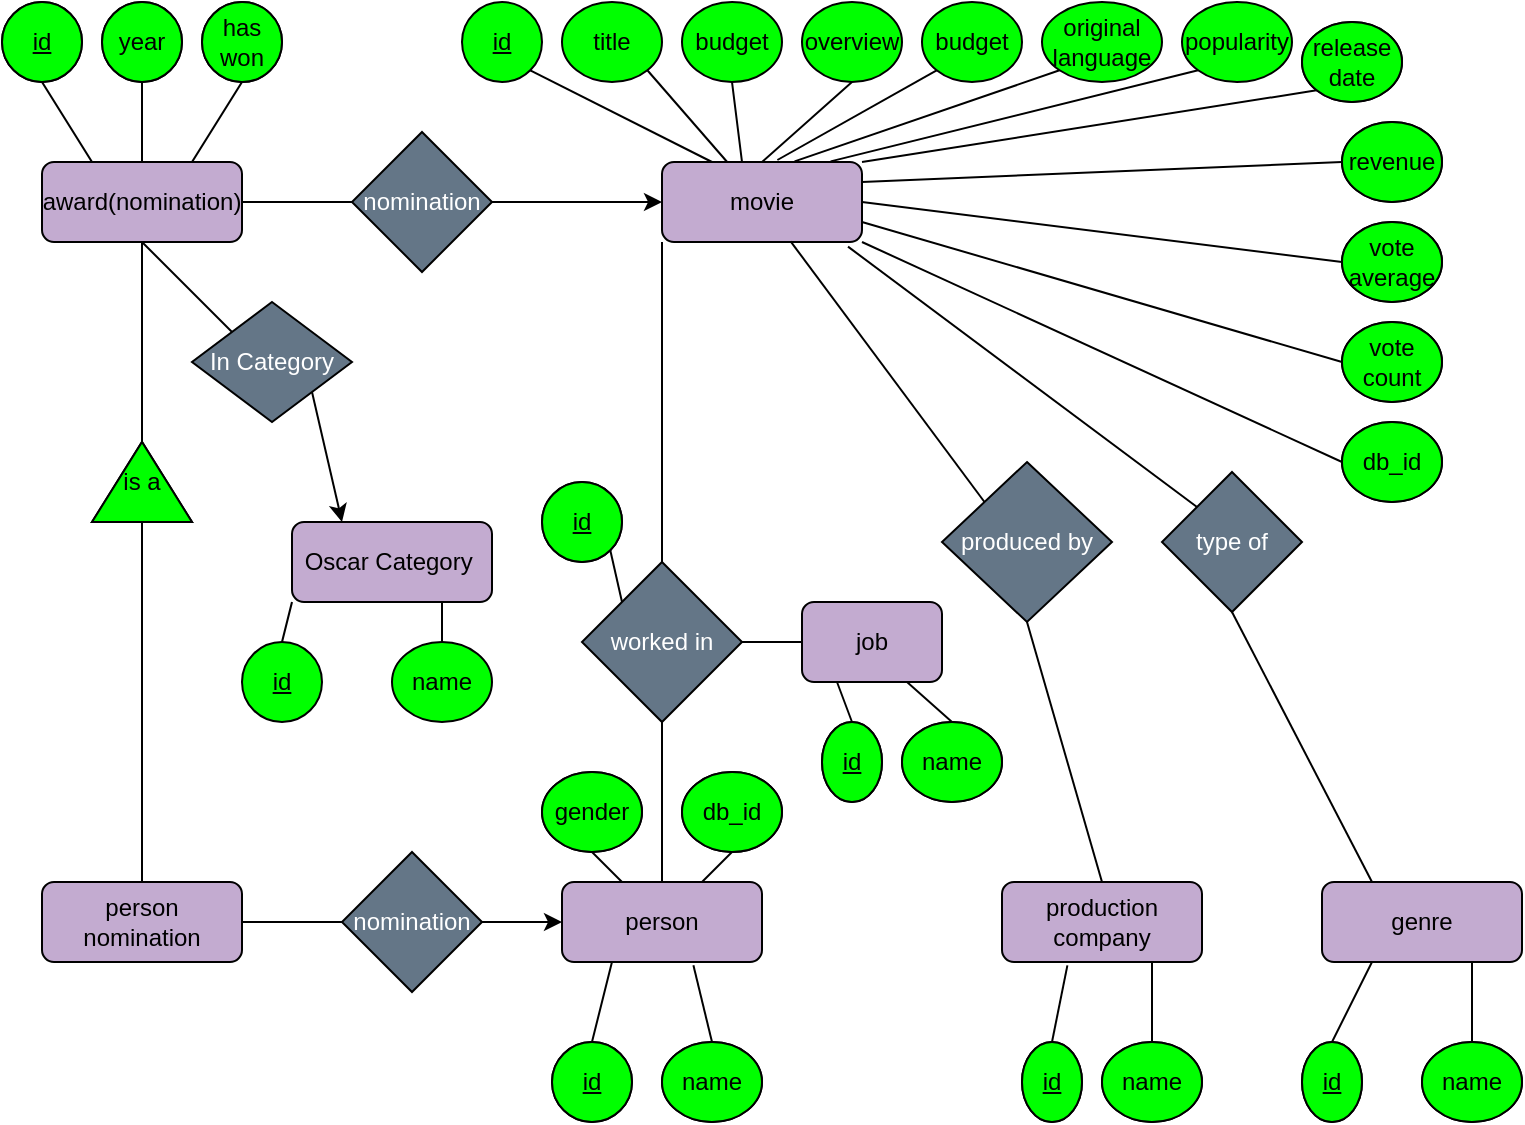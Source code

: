 <mxfile version="16.1.2" type="github">
  <diagram id="UymteN3uJPmxWQYztlvr" name="Page-1">
    <mxGraphModel dx="1209" dy="684" grid="1" gridSize="10" guides="1" tooltips="1" connect="1" arrows="1" fold="1" page="1" pageScale="1" pageWidth="850" pageHeight="1100" math="0" shadow="0">
      <root>
        <mxCell id="0" />
        <mxCell id="1" parent="0" />
        <mxCell id="pxhSSmq2vR4YPbRjKJ-k-43" style="rounded=0;orthogonalLoop=1;jettySize=auto;html=1;entryX=0;entryY=0.5;entryDx=0;entryDy=0;startArrow=none;startFill=0;endArrow=none;endFill=0;" edge="1" parent="1" target="pxhSSmq2vR4YPbRjKJ-k-39">
          <mxGeometry relative="1" as="geometry">
            <mxPoint x="440" y="150" as="sourcePoint" />
          </mxGeometry>
        </mxCell>
        <mxCell id="J_6dSlRU8AT6vWIgHPZq-2" value="movie" style="rounded=1;whiteSpace=wrap;html=1;fillColor=#C3ABD0;" parent="1" vertex="1">
          <mxGeometry x="340" y="110" width="100" height="40" as="geometry" />
        </mxCell>
        <mxCell id="J_6dSlRU8AT6vWIgHPZq-3" value="genre" style="rounded=1;whiteSpace=wrap;html=1;fillColor=#C3ABD0;" parent="1" vertex="1">
          <mxGeometry x="670" y="470" width="100" height="40" as="geometry" />
        </mxCell>
        <mxCell id="J_6dSlRU8AT6vWIgHPZq-5" value="production company" style="rounded=1;whiteSpace=wrap;html=1;fillColor=#C3ABD0;" parent="1" vertex="1">
          <mxGeometry x="510" y="470" width="100" height="40" as="geometry" />
        </mxCell>
        <mxCell id="J_6dSlRU8AT6vWIgHPZq-7" value="award(nomination)" style="rounded=1;whiteSpace=wrap;html=1;fillColor=#C3ABD0;" parent="1" vertex="1">
          <mxGeometry x="30" y="110" width="100" height="40" as="geometry" />
        </mxCell>
        <mxCell id="J_6dSlRU8AT6vWIgHPZq-9" value="person" style="rounded=1;whiteSpace=wrap;html=1;fillColor=#C3ABD0;" parent="1" vertex="1">
          <mxGeometry x="290" y="470" width="100" height="40" as="geometry" />
        </mxCell>
        <mxCell id="J_6dSlRU8AT6vWIgHPZq-11" value="&lt;font color=&quot;#ffffff&quot;&gt;nomination&lt;/font&gt;" style="rhombus;whiteSpace=wrap;html=1;fillColor=#647687;" parent="1" vertex="1">
          <mxGeometry x="185" y="95" width="70" height="70" as="geometry" />
        </mxCell>
        <mxCell id="J_6dSlRU8AT6vWIgHPZq-13" value="&lt;font color=&quot;#ffffff&quot;&gt;produced by&lt;/font&gt;" style="rhombus;whiteSpace=wrap;html=1;fillColor=#647687;" parent="1" vertex="1">
          <mxGeometry x="480" y="260" width="85" height="80" as="geometry" />
        </mxCell>
        <mxCell id="J_6dSlRU8AT6vWIgHPZq-14" value="&lt;font color=&quot;#ffffff&quot;&gt;type of&lt;/font&gt;" style="rhombus;whiteSpace=wrap;html=1;fillColor=#647687;" parent="1" vertex="1">
          <mxGeometry x="590" y="265" width="70" height="70" as="geometry" />
        </mxCell>
        <mxCell id="pxhSSmq2vR4YPbRjKJ-k-85" style="edgeStyle=none;rounded=0;orthogonalLoop=1;jettySize=auto;html=1;exitX=0;exitY=0;exitDx=0;exitDy=0;entryX=1;entryY=1;entryDx=0;entryDy=0;startArrow=none;startFill=0;endArrow=none;endFill=0;" edge="1" parent="1" source="J_6dSlRU8AT6vWIgHPZq-15" target="pxhSSmq2vR4YPbRjKJ-k-83">
          <mxGeometry relative="1" as="geometry" />
        </mxCell>
        <mxCell id="pxhSSmq2vR4YPbRjKJ-k-92" style="edgeStyle=none;rounded=0;orthogonalLoop=1;jettySize=auto;html=1;exitX=1;exitY=0.5;exitDx=0;exitDy=0;entryX=0;entryY=0.5;entryDx=0;entryDy=0;startArrow=none;startFill=0;endArrow=none;endFill=0;" edge="1" parent="1" source="J_6dSlRU8AT6vWIgHPZq-15" target="pxhSSmq2vR4YPbRjKJ-k-87">
          <mxGeometry relative="1" as="geometry" />
        </mxCell>
        <mxCell id="J_6dSlRU8AT6vWIgHPZq-15" value="&lt;font color=&quot;#ffffff&quot;&gt;worked in&lt;/font&gt;" style="rhombus;whiteSpace=wrap;html=1;fillColor=#647687;" parent="1" vertex="1">
          <mxGeometry x="300" y="310" width="80" height="80" as="geometry" />
        </mxCell>
        <mxCell id="pxhSSmq2vR4YPbRjKJ-k-1" value="" style="endArrow=none;html=1;rounded=0;exitX=0.643;exitY=0.992;exitDx=0;exitDy=0;entryX=0;entryY=0;entryDx=0;entryDy=0;exitPerimeter=0;" edge="1" parent="1" source="J_6dSlRU8AT6vWIgHPZq-2" target="J_6dSlRU8AT6vWIgHPZq-13">
          <mxGeometry width="50" height="50" relative="1" as="geometry">
            <mxPoint x="470" y="210" as="sourcePoint" />
            <mxPoint x="520" y="160" as="targetPoint" />
          </mxGeometry>
        </mxCell>
        <mxCell id="pxhSSmq2vR4YPbRjKJ-k-2" value="" style="endArrow=none;html=1;rounded=0;exitX=0.5;exitY=1;exitDx=0;exitDy=0;entryX=0.5;entryY=0;entryDx=0;entryDy=0;" edge="1" parent="1" source="J_6dSlRU8AT6vWIgHPZq-13" target="J_6dSlRU8AT6vWIgHPZq-5">
          <mxGeometry width="50" height="50" relative="1" as="geometry">
            <mxPoint x="600" y="300" as="sourcePoint" />
            <mxPoint x="650" y="250" as="targetPoint" />
            <Array as="points" />
          </mxGeometry>
        </mxCell>
        <mxCell id="pxhSSmq2vR4YPbRjKJ-k-3" value="" style="endArrow=none;html=1;rounded=0;exitX=0.93;exitY=1.058;exitDx=0;exitDy=0;entryX=0;entryY=0;entryDx=0;entryDy=0;exitPerimeter=0;" edge="1" parent="1" source="J_6dSlRU8AT6vWIgHPZq-2" target="J_6dSlRU8AT6vWIgHPZq-14">
          <mxGeometry width="50" height="50" relative="1" as="geometry">
            <mxPoint x="440" y="80" as="sourcePoint" />
            <mxPoint x="490" y="30" as="targetPoint" />
          </mxGeometry>
        </mxCell>
        <mxCell id="pxhSSmq2vR4YPbRjKJ-k-4" value="" style="endArrow=none;html=1;rounded=0;entryX=0.25;entryY=0;entryDx=0;entryDy=0;exitX=0.5;exitY=1;exitDx=0;exitDy=0;" edge="1" parent="1" source="J_6dSlRU8AT6vWIgHPZq-14" target="J_6dSlRU8AT6vWIgHPZq-3">
          <mxGeometry width="50" height="50" relative="1" as="geometry">
            <mxPoint x="610" y="80" as="sourcePoint" />
            <mxPoint x="660" y="30" as="targetPoint" />
            <Array as="points" />
          </mxGeometry>
        </mxCell>
        <mxCell id="pxhSSmq2vR4YPbRjKJ-k-6" value="" style="endArrow=none;html=1;rounded=0;exitX=0.5;exitY=0;exitDx=0;exitDy=0;entryX=0;entryY=1;entryDx=0;entryDy=0;" edge="1" parent="1" source="J_6dSlRU8AT6vWIgHPZq-15" target="J_6dSlRU8AT6vWIgHPZq-2">
          <mxGeometry width="50" height="50" relative="1" as="geometry">
            <mxPoint x="340" y="200" as="sourcePoint" />
            <mxPoint x="390" y="150" as="targetPoint" />
          </mxGeometry>
        </mxCell>
        <mxCell id="pxhSSmq2vR4YPbRjKJ-k-7" value="" style="endArrow=none;html=1;rounded=0;exitX=0.5;exitY=0;exitDx=0;exitDy=0;entryX=0.5;entryY=1;entryDx=0;entryDy=0;" edge="1" parent="1" source="J_6dSlRU8AT6vWIgHPZq-9" target="J_6dSlRU8AT6vWIgHPZq-15">
          <mxGeometry width="50" height="50" relative="1" as="geometry">
            <mxPoint x="350" y="310" as="sourcePoint" />
            <mxPoint x="400" y="260" as="targetPoint" />
          </mxGeometry>
        </mxCell>
        <mxCell id="pxhSSmq2vR4YPbRjKJ-k-8" value="" style="endArrow=classic;html=1;rounded=0;exitX=1;exitY=0.5;exitDx=0;exitDy=0;endFill=1;" edge="1" parent="1" source="J_6dSlRU8AT6vWIgHPZq-11">
          <mxGeometry width="50" height="50" relative="1" as="geometry">
            <mxPoint x="290" y="180" as="sourcePoint" />
            <mxPoint x="340" y="130" as="targetPoint" />
          </mxGeometry>
        </mxCell>
        <mxCell id="pxhSSmq2vR4YPbRjKJ-k-9" value="" style="endArrow=none;html=1;rounded=0;entryX=0;entryY=0.5;entryDx=0;entryDy=0;exitX=1;exitY=0.5;exitDx=0;exitDy=0;" edge="1" parent="1" source="J_6dSlRU8AT6vWIgHPZq-7" target="J_6dSlRU8AT6vWIgHPZq-11">
          <mxGeometry width="50" height="50" relative="1" as="geometry">
            <mxPoint x="170" y="270" as="sourcePoint" />
            <mxPoint x="220" y="220" as="targetPoint" />
          </mxGeometry>
        </mxCell>
        <mxCell id="pxhSSmq2vR4YPbRjKJ-k-12" value="&lt;font color=&quot;#ffffff&quot;&gt;In Category&lt;/font&gt;" style="rhombus;whiteSpace=wrap;html=1;fillColor=#647687;" vertex="1" parent="1">
          <mxGeometry x="105" y="180" width="80" height="60" as="geometry" />
        </mxCell>
        <mxCell id="pxhSSmq2vR4YPbRjKJ-k-14" value="Oscar Category&amp;nbsp;" style="rounded=1;whiteSpace=wrap;html=1;fillColor=#C3ABD0;" vertex="1" parent="1">
          <mxGeometry x="155" y="290" width="100" height="40" as="geometry" />
        </mxCell>
        <mxCell id="pxhSSmq2vR4YPbRjKJ-k-15" value="" style="endArrow=none;html=1;rounded=0;entryX=1;entryY=1;entryDx=0;entryDy=0;exitX=0.25;exitY=0;exitDx=0;exitDy=0;endFill=0;startArrow=classic;startFill=1;" edge="1" parent="1" source="pxhSSmq2vR4YPbRjKJ-k-14" target="pxhSSmq2vR4YPbRjKJ-k-12">
          <mxGeometry width="50" height="50" relative="1" as="geometry">
            <mxPoint x="130" y="520" as="sourcePoint" />
            <mxPoint x="180" y="470" as="targetPoint" />
          </mxGeometry>
        </mxCell>
        <mxCell id="pxhSSmq2vR4YPbRjKJ-k-16" value="" style="endArrow=none;html=1;rounded=0;entryX=0.5;entryY=1;entryDx=0;entryDy=0;exitX=0;exitY=0;exitDx=0;exitDy=0;" edge="1" parent="1" source="pxhSSmq2vR4YPbRjKJ-k-12" target="J_6dSlRU8AT6vWIgHPZq-7">
          <mxGeometry width="50" height="50" relative="1" as="geometry">
            <mxPoint x="90" y="370" as="sourcePoint" />
            <mxPoint x="140" y="320" as="targetPoint" />
          </mxGeometry>
        </mxCell>
        <mxCell id="pxhSSmq2vR4YPbRjKJ-k-17" value="is a" style="triangle;whiteSpace=wrap;html=1;direction=north;" vertex="1" parent="1">
          <mxGeometry x="55" y="250" width="50" height="40" as="geometry" />
        </mxCell>
        <mxCell id="pxhSSmq2vR4YPbRjKJ-k-19" value="person nomination" style="rounded=1;whiteSpace=wrap;html=1;fillColor=#C3ABD0;" vertex="1" parent="1">
          <mxGeometry x="30" y="470" width="100" height="40" as="geometry" />
        </mxCell>
        <mxCell id="pxhSSmq2vR4YPbRjKJ-k-20" value="" style="endArrow=none;html=1;rounded=0;exitX=1;exitY=0.5;exitDx=0;exitDy=0;" edge="1" parent="1" source="pxhSSmq2vR4YPbRjKJ-k-17">
          <mxGeometry width="50" height="50" relative="1" as="geometry">
            <mxPoint x="30" y="200" as="sourcePoint" />
            <mxPoint x="80" y="150" as="targetPoint" />
          </mxGeometry>
        </mxCell>
        <mxCell id="pxhSSmq2vR4YPbRjKJ-k-23" value="&lt;font color=&quot;#ffffff&quot;&gt;nomination&lt;/font&gt;" style="rhombus;whiteSpace=wrap;html=1;fillColor=#647687;" vertex="1" parent="1">
          <mxGeometry x="180" y="455" width="70" height="70" as="geometry" />
        </mxCell>
        <mxCell id="pxhSSmq2vR4YPbRjKJ-k-25" value="" style="endArrow=none;html=1;rounded=0;entryX=0;entryY=0.5;entryDx=0;entryDy=0;exitX=1;exitY=0.5;exitDx=0;exitDy=0;" edge="1" parent="1" source="pxhSSmq2vR4YPbRjKJ-k-19" target="pxhSSmq2vR4YPbRjKJ-k-23">
          <mxGeometry width="50" height="50" relative="1" as="geometry">
            <mxPoint x="125" y="489.5" as="sourcePoint" />
            <mxPoint x="180" y="489.5" as="targetPoint" />
          </mxGeometry>
        </mxCell>
        <mxCell id="pxhSSmq2vR4YPbRjKJ-k-26" value="" style="endArrow=classic;html=1;rounded=0;exitX=1;exitY=0.5;exitDx=0;exitDy=0;endFill=1;entryX=0;entryY=0.5;entryDx=0;entryDy=0;" edge="1" parent="1" source="pxhSSmq2vR4YPbRjKJ-k-23" target="J_6dSlRU8AT6vWIgHPZq-9">
          <mxGeometry width="50" height="50" relative="1" as="geometry">
            <mxPoint x="250" y="489.5" as="sourcePoint" />
            <mxPoint x="335" y="489.5" as="targetPoint" />
          </mxGeometry>
        </mxCell>
        <mxCell id="pxhSSmq2vR4YPbRjKJ-k-54" style="edgeStyle=none;rounded=0;orthogonalLoop=1;jettySize=auto;html=1;exitX=1;exitY=1;exitDx=0;exitDy=0;entryX=0.25;entryY=0;entryDx=0;entryDy=0;startArrow=none;startFill=0;endArrow=none;endFill=0;" edge="1" parent="1" source="pxhSSmq2vR4YPbRjKJ-k-27" target="J_6dSlRU8AT6vWIgHPZq-2">
          <mxGeometry relative="1" as="geometry" />
        </mxCell>
        <mxCell id="pxhSSmq2vR4YPbRjKJ-k-27" value="&lt;u&gt;id&lt;/u&gt;" style="ellipse;whiteSpace=wrap;html=1;fillColor=#00FF00;" vertex="1" parent="1">
          <mxGeometry x="240" y="30" width="40" height="40" as="geometry" />
        </mxCell>
        <mxCell id="pxhSSmq2vR4YPbRjKJ-k-53" style="edgeStyle=none;rounded=0;orthogonalLoop=1;jettySize=auto;html=1;exitX=1;exitY=1;exitDx=0;exitDy=0;startArrow=none;startFill=0;endArrow=none;endFill=0;" edge="1" parent="1" source="pxhSSmq2vR4YPbRjKJ-k-28" target="J_6dSlRU8AT6vWIgHPZq-2">
          <mxGeometry relative="1" as="geometry" />
        </mxCell>
        <mxCell id="pxhSSmq2vR4YPbRjKJ-k-28" value="title" style="ellipse;whiteSpace=wrap;html=1;fillColor=#00FF00;" vertex="1" parent="1">
          <mxGeometry x="290" y="30" width="50" height="40" as="geometry" />
        </mxCell>
        <mxCell id="pxhSSmq2vR4YPbRjKJ-k-52" style="edgeStyle=none;rounded=0;orthogonalLoop=1;jettySize=auto;html=1;exitX=0.5;exitY=1;exitDx=0;exitDy=0;startArrow=none;startFill=0;endArrow=none;endFill=0;" edge="1" parent="1" source="pxhSSmq2vR4YPbRjKJ-k-29">
          <mxGeometry relative="1" as="geometry">
            <mxPoint x="380" y="110" as="targetPoint" />
          </mxGeometry>
        </mxCell>
        <mxCell id="pxhSSmq2vR4YPbRjKJ-k-29" value="budget" style="ellipse;whiteSpace=wrap;html=1;fillColor=#00FF00;" vertex="1" parent="1">
          <mxGeometry x="350" y="30" width="50" height="40" as="geometry" />
        </mxCell>
        <mxCell id="pxhSSmq2vR4YPbRjKJ-k-51" style="edgeStyle=none;rounded=0;orthogonalLoop=1;jettySize=auto;html=1;exitX=0.5;exitY=1;exitDx=0;exitDy=0;entryX=0.5;entryY=0;entryDx=0;entryDy=0;startArrow=none;startFill=0;endArrow=none;endFill=0;" edge="1" parent="1" source="pxhSSmq2vR4YPbRjKJ-k-30" target="J_6dSlRU8AT6vWIgHPZq-2">
          <mxGeometry relative="1" as="geometry" />
        </mxCell>
        <mxCell id="pxhSSmq2vR4YPbRjKJ-k-30" value="overview" style="ellipse;whiteSpace=wrap;html=1;fillColor=#00FF00;" vertex="1" parent="1">
          <mxGeometry x="410" y="30" width="50" height="40" as="geometry" />
        </mxCell>
        <mxCell id="pxhSSmq2vR4YPbRjKJ-k-49" style="edgeStyle=none;rounded=0;orthogonalLoop=1;jettySize=auto;html=1;exitX=0;exitY=1;exitDx=0;exitDy=0;entryX=0.663;entryY=-0.008;entryDx=0;entryDy=0;entryPerimeter=0;startArrow=none;startFill=0;endArrow=none;endFill=0;" edge="1" parent="1" source="pxhSSmq2vR4YPbRjKJ-k-31" target="J_6dSlRU8AT6vWIgHPZq-2">
          <mxGeometry relative="1" as="geometry" />
        </mxCell>
        <mxCell id="pxhSSmq2vR4YPbRjKJ-k-31" value="original&lt;br&gt;language" style="ellipse;whiteSpace=wrap;html=1;fillColor=#00FF00;" vertex="1" parent="1">
          <mxGeometry x="530" y="30" width="60" height="40" as="geometry" />
        </mxCell>
        <mxCell id="pxhSSmq2vR4YPbRjKJ-k-32" style="edgeStyle=orthogonalEdgeStyle;rounded=0;orthogonalLoop=1;jettySize=auto;html=1;exitX=0.5;exitY=1;exitDx=0;exitDy=0;startArrow=classic;startFill=1;endArrow=none;endFill=0;" edge="1" parent="1" source="pxhSSmq2vR4YPbRjKJ-k-29" target="pxhSSmq2vR4YPbRjKJ-k-29">
          <mxGeometry relative="1" as="geometry" />
        </mxCell>
        <mxCell id="pxhSSmq2vR4YPbRjKJ-k-34" value="" style="endArrow=none;html=1;rounded=0;exitX=0.5;exitY=0;exitDx=0;exitDy=0;entryX=0;entryY=0.5;entryDx=0;entryDy=0;" edge="1" parent="1" source="pxhSSmq2vR4YPbRjKJ-k-19" target="pxhSSmq2vR4YPbRjKJ-k-17">
          <mxGeometry width="50" height="50" relative="1" as="geometry">
            <mxPoint x="79.5" y="470" as="sourcePoint" />
            <mxPoint x="79.5" y="370" as="targetPoint" />
          </mxGeometry>
        </mxCell>
        <mxCell id="pxhSSmq2vR4YPbRjKJ-k-46" style="edgeStyle=none;rounded=0;orthogonalLoop=1;jettySize=auto;html=1;exitX=0;exitY=0.5;exitDx=0;exitDy=0;startArrow=none;startFill=0;endArrow=none;endFill=0;" edge="1" parent="1" source="pxhSSmq2vR4YPbRjKJ-k-35">
          <mxGeometry relative="1" as="geometry">
            <mxPoint x="440" y="120" as="targetPoint" />
          </mxGeometry>
        </mxCell>
        <mxCell id="pxhSSmq2vR4YPbRjKJ-k-35" value="revenue" style="ellipse;whiteSpace=wrap;html=1;" vertex="1" parent="1">
          <mxGeometry x="680" y="90" width="50" height="40" as="geometry" />
        </mxCell>
        <mxCell id="pxhSSmq2vR4YPbRjKJ-k-47" style="edgeStyle=none;rounded=0;orthogonalLoop=1;jettySize=auto;html=1;exitX=0;exitY=1;exitDx=0;exitDy=0;entryX=1;entryY=0;entryDx=0;entryDy=0;startArrow=none;startFill=0;endArrow=none;endFill=0;" edge="1" parent="1" source="pxhSSmq2vR4YPbRjKJ-k-36" target="J_6dSlRU8AT6vWIgHPZq-2">
          <mxGeometry relative="1" as="geometry" />
        </mxCell>
        <mxCell id="pxhSSmq2vR4YPbRjKJ-k-36" value="release&lt;br&gt;date" style="ellipse;whiteSpace=wrap;html=1;" vertex="1" parent="1">
          <mxGeometry x="660" y="40" width="50" height="40" as="geometry" />
        </mxCell>
        <mxCell id="pxhSSmq2vR4YPbRjKJ-k-48" style="edgeStyle=none;rounded=0;orthogonalLoop=1;jettySize=auto;html=1;exitX=0;exitY=1;exitDx=0;exitDy=0;entryX=0.843;entryY=-0.008;entryDx=0;entryDy=0;entryPerimeter=0;startArrow=none;startFill=0;endArrow=none;endFill=0;" edge="1" parent="1" source="pxhSSmq2vR4YPbRjKJ-k-37" target="J_6dSlRU8AT6vWIgHPZq-2">
          <mxGeometry relative="1" as="geometry" />
        </mxCell>
        <mxCell id="pxhSSmq2vR4YPbRjKJ-k-37" value="popularity" style="ellipse;whiteSpace=wrap;html=1;fillColor=#00FF00;" vertex="1" parent="1">
          <mxGeometry x="600" y="30" width="55" height="40" as="geometry" />
        </mxCell>
        <mxCell id="pxhSSmq2vR4YPbRjKJ-k-50" style="edgeStyle=none;rounded=0;orthogonalLoop=1;jettySize=auto;html=1;exitX=0;exitY=1;exitDx=0;exitDy=0;entryX=0.577;entryY=-0.025;entryDx=0;entryDy=0;entryPerimeter=0;startArrow=none;startFill=0;endArrow=none;endFill=0;" edge="1" parent="1" source="pxhSSmq2vR4YPbRjKJ-k-38" target="J_6dSlRU8AT6vWIgHPZq-2">
          <mxGeometry relative="1" as="geometry" />
        </mxCell>
        <mxCell id="pxhSSmq2vR4YPbRjKJ-k-38" value="budget" style="ellipse;whiteSpace=wrap;html=1;fillColor=#00FF00;" vertex="1" parent="1">
          <mxGeometry x="470" y="30" width="50" height="40" as="geometry" />
        </mxCell>
        <mxCell id="pxhSSmq2vR4YPbRjKJ-k-39" value="db_id" style="ellipse;whiteSpace=wrap;html=1;" vertex="1" parent="1">
          <mxGeometry x="680" y="240" width="50" height="40" as="geometry" />
        </mxCell>
        <mxCell id="pxhSSmq2vR4YPbRjKJ-k-44" style="edgeStyle=none;rounded=0;orthogonalLoop=1;jettySize=auto;html=1;exitX=0;exitY=0.5;exitDx=0;exitDy=0;startArrow=none;startFill=0;endArrow=none;endFill=0;" edge="1" parent="1" source="pxhSSmq2vR4YPbRjKJ-k-40">
          <mxGeometry relative="1" as="geometry">
            <mxPoint x="440" y="140" as="targetPoint" />
          </mxGeometry>
        </mxCell>
        <mxCell id="pxhSSmq2vR4YPbRjKJ-k-40" value="vote&lt;br&gt;count" style="ellipse;whiteSpace=wrap;html=1;" vertex="1" parent="1">
          <mxGeometry x="680" y="190" width="50" height="40" as="geometry" />
        </mxCell>
        <mxCell id="pxhSSmq2vR4YPbRjKJ-k-45" style="edgeStyle=none;rounded=0;orthogonalLoop=1;jettySize=auto;html=1;exitX=0;exitY=0.5;exitDx=0;exitDy=0;startArrow=none;startFill=0;endArrow=none;endFill=0;" edge="1" parent="1" source="pxhSSmq2vR4YPbRjKJ-k-41">
          <mxGeometry relative="1" as="geometry">
            <mxPoint x="440" y="130" as="targetPoint" />
          </mxGeometry>
        </mxCell>
        <mxCell id="pxhSSmq2vR4YPbRjKJ-k-41" value="vote&lt;br&gt;average" style="ellipse;whiteSpace=wrap;html=1;" vertex="1" parent="1">
          <mxGeometry x="680" y="140" width="50" height="40" as="geometry" />
        </mxCell>
        <mxCell id="pxhSSmq2vR4YPbRjKJ-k-63" style="edgeStyle=none;rounded=0;orthogonalLoop=1;jettySize=auto;html=1;exitX=0.5;exitY=0;exitDx=0;exitDy=0;entryX=0.75;entryY=1;entryDx=0;entryDy=0;startArrow=none;startFill=0;endArrow=none;endFill=0;" edge="1" parent="1" source="pxhSSmq2vR4YPbRjKJ-k-56" target="J_6dSlRU8AT6vWIgHPZq-3">
          <mxGeometry relative="1" as="geometry" />
        </mxCell>
        <mxCell id="pxhSSmq2vR4YPbRjKJ-k-56" value="name" style="ellipse;whiteSpace=wrap;html=1;" vertex="1" parent="1">
          <mxGeometry x="720" y="550" width="50" height="40" as="geometry" />
        </mxCell>
        <mxCell id="pxhSSmq2vR4YPbRjKJ-k-62" style="edgeStyle=none;rounded=0;orthogonalLoop=1;jettySize=auto;html=1;exitX=0.5;exitY=0;exitDx=0;exitDy=0;entryX=0.25;entryY=1;entryDx=0;entryDy=0;startArrow=none;startFill=0;endArrow=none;endFill=0;" edge="1" parent="1" source="pxhSSmq2vR4YPbRjKJ-k-57" target="J_6dSlRU8AT6vWIgHPZq-3">
          <mxGeometry relative="1" as="geometry" />
        </mxCell>
        <mxCell id="pxhSSmq2vR4YPbRjKJ-k-57" value="&lt;u&gt;id&lt;/u&gt;" style="ellipse;whiteSpace=wrap;html=1;" vertex="1" parent="1">
          <mxGeometry x="660" y="550" width="30" height="40" as="geometry" />
        </mxCell>
        <mxCell id="pxhSSmq2vR4YPbRjKJ-k-61" style="edgeStyle=none;rounded=0;orthogonalLoop=1;jettySize=auto;html=1;exitX=0.5;exitY=0;exitDx=0;exitDy=0;entryX=0.327;entryY=1.042;entryDx=0;entryDy=0;entryPerimeter=0;startArrow=none;startFill=0;endArrow=none;endFill=0;" edge="1" parent="1" source="pxhSSmq2vR4YPbRjKJ-k-58" target="J_6dSlRU8AT6vWIgHPZq-5">
          <mxGeometry relative="1" as="geometry" />
        </mxCell>
        <mxCell id="pxhSSmq2vR4YPbRjKJ-k-58" value="&lt;u&gt;id&lt;/u&gt;" style="ellipse;whiteSpace=wrap;html=1;" vertex="1" parent="1">
          <mxGeometry x="520" y="550" width="30" height="40" as="geometry" />
        </mxCell>
        <mxCell id="pxhSSmq2vR4YPbRjKJ-k-60" style="edgeStyle=none;rounded=0;orthogonalLoop=1;jettySize=auto;html=1;exitX=0.5;exitY=0;exitDx=0;exitDy=0;entryX=0.75;entryY=1;entryDx=0;entryDy=0;startArrow=none;startFill=0;endArrow=none;endFill=0;" edge="1" parent="1" source="pxhSSmq2vR4YPbRjKJ-k-59" target="J_6dSlRU8AT6vWIgHPZq-5">
          <mxGeometry relative="1" as="geometry" />
        </mxCell>
        <mxCell id="pxhSSmq2vR4YPbRjKJ-k-59" value="name" style="ellipse;whiteSpace=wrap;html=1;" vertex="1" parent="1">
          <mxGeometry x="560" y="550" width="50" height="40" as="geometry" />
        </mxCell>
        <mxCell id="pxhSSmq2vR4YPbRjKJ-k-71" style="edgeStyle=none;rounded=0;orthogonalLoop=1;jettySize=auto;html=1;exitX=0.5;exitY=0;exitDx=0;exitDy=0;entryX=0.25;entryY=1;entryDx=0;entryDy=0;startArrow=none;startFill=0;endArrow=none;endFill=0;" edge="1" parent="1" source="pxhSSmq2vR4YPbRjKJ-k-64" target="J_6dSlRU8AT6vWIgHPZq-9">
          <mxGeometry relative="1" as="geometry" />
        </mxCell>
        <mxCell id="pxhSSmq2vR4YPbRjKJ-k-64" value="&lt;u&gt;id&lt;/u&gt;" style="ellipse;whiteSpace=wrap;html=1;fillColor=#00FF00;" vertex="1" parent="1">
          <mxGeometry x="285" y="550" width="40" height="40" as="geometry" />
        </mxCell>
        <mxCell id="pxhSSmq2vR4YPbRjKJ-k-70" style="edgeStyle=none;rounded=0;orthogonalLoop=1;jettySize=auto;html=1;exitX=0.5;exitY=0;exitDx=0;exitDy=0;entryX=0.657;entryY=1.042;entryDx=0;entryDy=0;entryPerimeter=0;startArrow=none;startFill=0;endArrow=none;endFill=0;" edge="1" parent="1" source="pxhSSmq2vR4YPbRjKJ-k-65" target="J_6dSlRU8AT6vWIgHPZq-9">
          <mxGeometry relative="1" as="geometry" />
        </mxCell>
        <mxCell id="pxhSSmq2vR4YPbRjKJ-k-65" value="name" style="ellipse;whiteSpace=wrap;html=1;" vertex="1" parent="1">
          <mxGeometry x="340" y="550" width="50" height="40" as="geometry" />
        </mxCell>
        <mxCell id="pxhSSmq2vR4YPbRjKJ-k-69" style="edgeStyle=none;rounded=0;orthogonalLoop=1;jettySize=auto;html=1;exitX=0.5;exitY=1;exitDx=0;exitDy=0;startArrow=none;startFill=0;endArrow=none;endFill=0;" edge="1" parent="1" source="pxhSSmq2vR4YPbRjKJ-k-66">
          <mxGeometry relative="1" as="geometry">
            <mxPoint x="360" y="470" as="targetPoint" />
          </mxGeometry>
        </mxCell>
        <mxCell id="pxhSSmq2vR4YPbRjKJ-k-66" value="db_id" style="ellipse;whiteSpace=wrap;html=1;" vertex="1" parent="1">
          <mxGeometry x="350" y="415" width="50" height="40" as="geometry" />
        </mxCell>
        <mxCell id="pxhSSmq2vR4YPbRjKJ-k-68" style="edgeStyle=none;rounded=0;orthogonalLoop=1;jettySize=auto;html=1;exitX=0.5;exitY=1;exitDx=0;exitDy=0;startArrow=none;startFill=0;endArrow=none;endFill=0;" edge="1" parent="1" source="pxhSSmq2vR4YPbRjKJ-k-67" target="J_6dSlRU8AT6vWIgHPZq-9">
          <mxGeometry relative="1" as="geometry" />
        </mxCell>
        <mxCell id="pxhSSmq2vR4YPbRjKJ-k-67" value="gender" style="ellipse;whiteSpace=wrap;html=1;" vertex="1" parent="1">
          <mxGeometry x="280" y="415" width="50" height="40" as="geometry" />
        </mxCell>
        <mxCell id="pxhSSmq2vR4YPbRjKJ-k-78" style="edgeStyle=none;rounded=0;orthogonalLoop=1;jettySize=auto;html=1;exitX=0.5;exitY=1;exitDx=0;exitDy=0;entryX=0.25;entryY=0;entryDx=0;entryDy=0;startArrow=none;startFill=0;endArrow=none;endFill=0;" edge="1" parent="1" source="pxhSSmq2vR4YPbRjKJ-k-72" target="J_6dSlRU8AT6vWIgHPZq-7">
          <mxGeometry relative="1" as="geometry" />
        </mxCell>
        <mxCell id="pxhSSmq2vR4YPbRjKJ-k-72" value="&lt;u&gt;id&lt;/u&gt;" style="ellipse;whiteSpace=wrap;html=1;" vertex="1" parent="1">
          <mxGeometry x="10" y="30" width="40" height="40" as="geometry" />
        </mxCell>
        <mxCell id="pxhSSmq2vR4YPbRjKJ-k-77" style="edgeStyle=none;rounded=0;orthogonalLoop=1;jettySize=auto;html=1;exitX=0.5;exitY=1;exitDx=0;exitDy=0;entryX=0.5;entryY=0;entryDx=0;entryDy=0;startArrow=none;startFill=0;endArrow=none;endFill=0;" edge="1" parent="1" source="pxhSSmq2vR4YPbRjKJ-k-73" target="J_6dSlRU8AT6vWIgHPZq-7">
          <mxGeometry relative="1" as="geometry" />
        </mxCell>
        <mxCell id="pxhSSmq2vR4YPbRjKJ-k-73" value="year" style="ellipse;whiteSpace=wrap;html=1;" vertex="1" parent="1">
          <mxGeometry x="60" y="30" width="40" height="40" as="geometry" />
        </mxCell>
        <mxCell id="pxhSSmq2vR4YPbRjKJ-k-76" style="edgeStyle=none;rounded=0;orthogonalLoop=1;jettySize=auto;html=1;exitX=0.5;exitY=1;exitDx=0;exitDy=0;entryX=0.75;entryY=0;entryDx=0;entryDy=0;startArrow=none;startFill=0;endArrow=none;endFill=0;" edge="1" parent="1" source="pxhSSmq2vR4YPbRjKJ-k-74" target="J_6dSlRU8AT6vWIgHPZq-7">
          <mxGeometry relative="1" as="geometry" />
        </mxCell>
        <mxCell id="pxhSSmq2vR4YPbRjKJ-k-74" value="has&lt;br&gt;won" style="ellipse;whiteSpace=wrap;html=1;" vertex="1" parent="1">
          <mxGeometry x="110" y="30" width="40" height="40" as="geometry" />
        </mxCell>
        <mxCell id="pxhSSmq2vR4YPbRjKJ-k-79" style="edgeStyle=none;rounded=0;orthogonalLoop=1;jettySize=auto;html=1;exitX=0.5;exitY=0;exitDx=0;exitDy=0;entryX=0;entryY=1;entryDx=0;entryDy=0;startArrow=none;startFill=0;endArrow=none;endFill=0;" edge="1" parent="1" source="pxhSSmq2vR4YPbRjKJ-k-106" target="pxhSSmq2vR4YPbRjKJ-k-14">
          <mxGeometry relative="1" as="geometry">
            <mxPoint x="197.5" y="375" as="targetPoint" />
          </mxGeometry>
        </mxCell>
        <mxCell id="pxhSSmq2vR4YPbRjKJ-k-81" style="edgeStyle=none;rounded=0;orthogonalLoop=1;jettySize=auto;html=1;exitX=0.5;exitY=0;exitDx=0;exitDy=0;entryX=0.75;entryY=1;entryDx=0;entryDy=0;startArrow=none;startFill=0;endArrow=none;endFill=0;" edge="1" parent="1" target="pxhSSmq2vR4YPbRjKJ-k-14">
          <mxGeometry relative="1" as="geometry">
            <mxPoint x="238.2" y="376.68" as="targetPoint" />
            <mxPoint x="230" y="390" as="sourcePoint" />
          </mxGeometry>
        </mxCell>
        <mxCell id="pxhSSmq2vR4YPbRjKJ-k-83" value="&lt;u&gt;id&lt;/u&gt;" style="ellipse;whiteSpace=wrap;html=1;" vertex="1" parent="1">
          <mxGeometry x="280" y="270" width="40" height="40" as="geometry" />
        </mxCell>
        <mxCell id="pxhSSmq2vR4YPbRjKJ-k-87" value="job" style="rounded=1;whiteSpace=wrap;html=1;fillColor=#C3ABD0;" vertex="1" parent="1">
          <mxGeometry x="410" y="330" width="70" height="40" as="geometry" />
        </mxCell>
        <mxCell id="pxhSSmq2vR4YPbRjKJ-k-88" style="edgeStyle=none;rounded=0;orthogonalLoop=1;jettySize=auto;html=1;exitX=0.5;exitY=0;exitDx=0;exitDy=0;entryX=0.75;entryY=1;entryDx=0;entryDy=0;startArrow=none;startFill=0;endArrow=none;endFill=0;" edge="1" parent="1" source="pxhSSmq2vR4YPbRjKJ-k-89" target="pxhSSmq2vR4YPbRjKJ-k-87">
          <mxGeometry relative="1" as="geometry" />
        </mxCell>
        <mxCell id="pxhSSmq2vR4YPbRjKJ-k-89" value="name" style="ellipse;whiteSpace=wrap;html=1;" vertex="1" parent="1">
          <mxGeometry x="460" y="390" width="50" height="40" as="geometry" />
        </mxCell>
        <mxCell id="pxhSSmq2vR4YPbRjKJ-k-90" style="edgeStyle=none;rounded=0;orthogonalLoop=1;jettySize=auto;html=1;exitX=0.5;exitY=0;exitDx=0;exitDy=0;entryX=0.25;entryY=1;entryDx=0;entryDy=0;startArrow=none;startFill=0;endArrow=none;endFill=0;" edge="1" parent="1" source="pxhSSmq2vR4YPbRjKJ-k-91" target="pxhSSmq2vR4YPbRjKJ-k-87">
          <mxGeometry relative="1" as="geometry" />
        </mxCell>
        <mxCell id="pxhSSmq2vR4YPbRjKJ-k-91" value="&lt;u&gt;id&lt;/u&gt;" style="ellipse;whiteSpace=wrap;html=1;" vertex="1" parent="1">
          <mxGeometry x="420" y="390" width="30" height="40" as="geometry" />
        </mxCell>
        <mxCell id="pxhSSmq2vR4YPbRjKJ-k-94" value="&lt;u&gt;id&lt;/u&gt;" style="ellipse;whiteSpace=wrap;html=1;fillColor=#00FF00;" vertex="1" parent="1">
          <mxGeometry x="285" y="550" width="40" height="40" as="geometry" />
        </mxCell>
        <mxCell id="pxhSSmq2vR4YPbRjKJ-k-95" value="name" style="ellipse;whiteSpace=wrap;html=1;fillColor=#00FF00;" vertex="1" parent="1">
          <mxGeometry x="340" y="550" width="50" height="40" as="geometry" />
        </mxCell>
        <mxCell id="pxhSSmq2vR4YPbRjKJ-k-96" value="&lt;u&gt;id&lt;/u&gt;" style="ellipse;whiteSpace=wrap;html=1;fillColor=#00FF00;" vertex="1" parent="1">
          <mxGeometry x="520" y="550" width="30" height="40" as="geometry" />
        </mxCell>
        <mxCell id="pxhSSmq2vR4YPbRjKJ-k-97" value="name" style="ellipse;whiteSpace=wrap;html=1;fillColor=#00FF00;" vertex="1" parent="1">
          <mxGeometry x="560" y="550" width="50" height="40" as="geometry" />
        </mxCell>
        <mxCell id="pxhSSmq2vR4YPbRjKJ-k-98" value="&lt;u&gt;id&lt;/u&gt;" style="ellipse;whiteSpace=wrap;html=1;fillColor=#00FF00;" vertex="1" parent="1">
          <mxGeometry x="660" y="550" width="30" height="40" as="geometry" />
        </mxCell>
        <mxCell id="pxhSSmq2vR4YPbRjKJ-k-99" value="name" style="ellipse;whiteSpace=wrap;html=1;fillColor=#00FF00;" vertex="1" parent="1">
          <mxGeometry x="720" y="550" width="50" height="40" as="geometry" />
        </mxCell>
        <mxCell id="pxhSSmq2vR4YPbRjKJ-k-100" value="name" style="ellipse;whiteSpace=wrap;html=1;fillColor=#00FF00;" vertex="1" parent="1">
          <mxGeometry x="460" y="390" width="50" height="40" as="geometry" />
        </mxCell>
        <mxCell id="pxhSSmq2vR4YPbRjKJ-k-101" value="&lt;u&gt;id&lt;/u&gt;" style="ellipse;whiteSpace=wrap;html=1;fillColor=#00FF00;" vertex="1" parent="1">
          <mxGeometry x="420" y="390" width="30" height="40" as="geometry" />
        </mxCell>
        <mxCell id="pxhSSmq2vR4YPbRjKJ-k-102" value="db_id" style="ellipse;whiteSpace=wrap;html=1;fillColor=#00FF00;" vertex="1" parent="1">
          <mxGeometry x="350" y="415" width="50" height="40" as="geometry" />
        </mxCell>
        <mxCell id="pxhSSmq2vR4YPbRjKJ-k-103" value="gender" style="ellipse;whiteSpace=wrap;html=1;fillColor=#00FF00;" vertex="1" parent="1">
          <mxGeometry x="280" y="415" width="50" height="40" as="geometry" />
        </mxCell>
        <mxCell id="pxhSSmq2vR4YPbRjKJ-k-104" value="&lt;u&gt;id&lt;/u&gt;" style="ellipse;whiteSpace=wrap;html=1;fillColor=#00FF00;" vertex="1" parent="1">
          <mxGeometry x="280" y="270" width="40" height="40" as="geometry" />
        </mxCell>
        <mxCell id="pxhSSmq2vR4YPbRjKJ-k-105" value="name" style="ellipse;whiteSpace=wrap;html=1;fillColor=#00FF00;" vertex="1" parent="1">
          <mxGeometry x="205" y="350" width="50" height="40" as="geometry" />
        </mxCell>
        <mxCell id="pxhSSmq2vR4YPbRjKJ-k-107" value="is a" style="triangle;whiteSpace=wrap;html=1;direction=north;fillColor=#00FF00;" vertex="1" parent="1">
          <mxGeometry x="55" y="250" width="50" height="40" as="geometry" />
        </mxCell>
        <mxCell id="pxhSSmq2vR4YPbRjKJ-k-108" value="has&lt;br&gt;won" style="ellipse;whiteSpace=wrap;html=1;fillColor=#00FF00;" vertex="1" parent="1">
          <mxGeometry x="110" y="30" width="40" height="40" as="geometry" />
        </mxCell>
        <mxCell id="pxhSSmq2vR4YPbRjKJ-k-109" value="year" style="ellipse;whiteSpace=wrap;html=1;fillColor=#00FF00;" vertex="1" parent="1">
          <mxGeometry x="60" y="30" width="40" height="40" as="geometry" />
        </mxCell>
        <mxCell id="pxhSSmq2vR4YPbRjKJ-k-110" value="&lt;u&gt;id&lt;/u&gt;" style="ellipse;whiteSpace=wrap;html=1;fillColor=#00FF00;" vertex="1" parent="1">
          <mxGeometry x="10" y="30" width="40" height="40" as="geometry" />
        </mxCell>
        <mxCell id="pxhSSmq2vR4YPbRjKJ-k-111" value="db_id" style="ellipse;whiteSpace=wrap;html=1;fillColor=#00FF00;" vertex="1" parent="1">
          <mxGeometry x="680" y="240" width="50" height="40" as="geometry" />
        </mxCell>
        <mxCell id="pxhSSmq2vR4YPbRjKJ-k-112" value="vote&lt;br&gt;count" style="ellipse;whiteSpace=wrap;html=1;fillColor=#00FF00;" vertex="1" parent="1">
          <mxGeometry x="680" y="190" width="50" height="40" as="geometry" />
        </mxCell>
        <mxCell id="pxhSSmq2vR4YPbRjKJ-k-113" value="vote&lt;br&gt;average" style="ellipse;whiteSpace=wrap;html=1;fillColor=#00FF00;" vertex="1" parent="1">
          <mxGeometry x="680" y="140" width="50" height="40" as="geometry" />
        </mxCell>
        <mxCell id="pxhSSmq2vR4YPbRjKJ-k-114" value="revenue" style="ellipse;whiteSpace=wrap;html=1;fillColor=#00FF00;" vertex="1" parent="1">
          <mxGeometry x="680" y="90" width="50" height="40" as="geometry" />
        </mxCell>
        <mxCell id="pxhSSmq2vR4YPbRjKJ-k-115" value="release&lt;br&gt;date" style="ellipse;whiteSpace=wrap;html=1;fillColor=#00FF00;" vertex="1" parent="1">
          <mxGeometry x="660" y="40" width="50" height="40" as="geometry" />
        </mxCell>
        <mxCell id="pxhSSmq2vR4YPbRjKJ-k-106" value="&lt;u&gt;id&lt;/u&gt;" style="ellipse;whiteSpace=wrap;html=1;fillColor=#00FF00;" vertex="1" parent="1">
          <mxGeometry x="130" y="350" width="40" height="40" as="geometry" />
        </mxCell>
      </root>
    </mxGraphModel>
  </diagram>
</mxfile>

